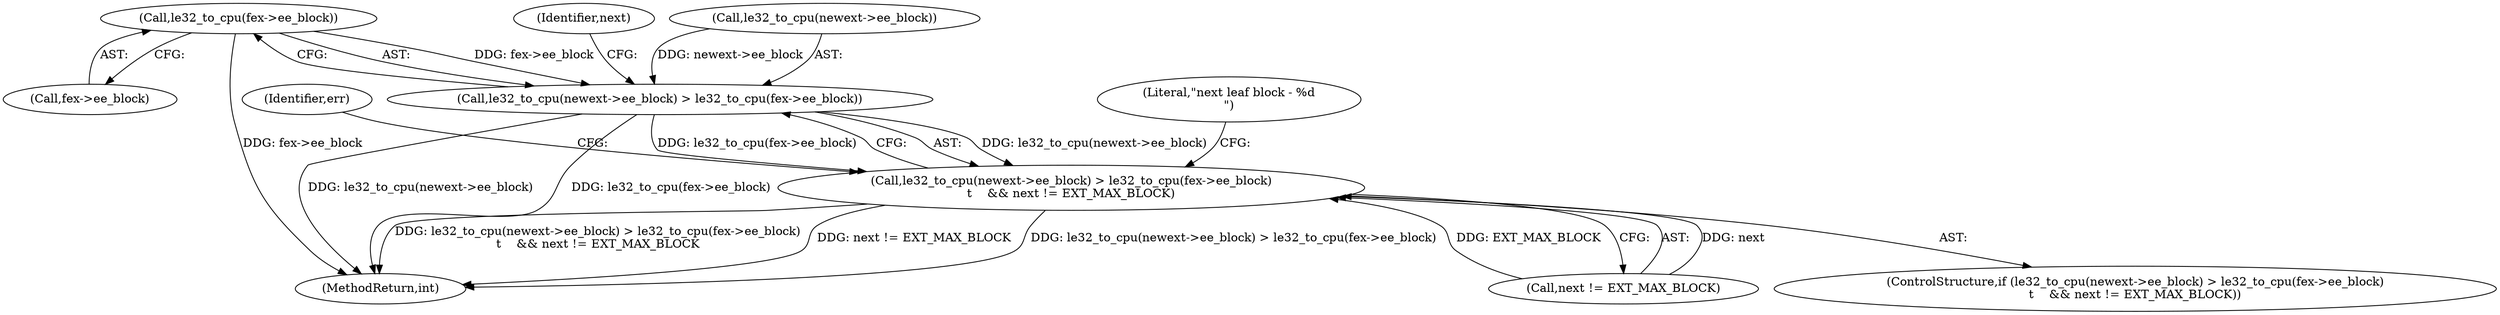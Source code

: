 digraph "0_linux_744692dc059845b2a3022119871846e74d4f6e11_1@pointer" {
"1000268" [label="(Call,le32_to_cpu(fex->ee_block))"];
"1000263" [label="(Call,le32_to_cpu(newext->ee_block) > le32_to_cpu(fex->ee_block))"];
"1000262" [label="(Call,le32_to_cpu(newext->ee_block) > le32_to_cpu(fex->ee_block)\n\t    && next != EXT_MAX_BLOCK)"];
"1000342" [label="(Identifier,err)"];
"1000273" [label="(Identifier,next)"];
"1000612" [label="(MethodReturn,int)"];
"1000263" [label="(Call,le32_to_cpu(newext->ee_block) > le32_to_cpu(fex->ee_block))"];
"1000264" [label="(Call,le32_to_cpu(newext->ee_block))"];
"1000272" [label="(Call,next != EXT_MAX_BLOCK)"];
"1000269" [label="(Call,fex->ee_block)"];
"1000268" [label="(Call,le32_to_cpu(fex->ee_block))"];
"1000261" [label="(ControlStructure,if (le32_to_cpu(newext->ee_block) > le32_to_cpu(fex->ee_block)\n\t    && next != EXT_MAX_BLOCK))"];
"1000277" [label="(Literal,\"next leaf block - %d\n\")"];
"1000262" [label="(Call,le32_to_cpu(newext->ee_block) > le32_to_cpu(fex->ee_block)\n\t    && next != EXT_MAX_BLOCK)"];
"1000268" -> "1000263"  [label="AST: "];
"1000268" -> "1000269"  [label="CFG: "];
"1000269" -> "1000268"  [label="AST: "];
"1000263" -> "1000268"  [label="CFG: "];
"1000268" -> "1000612"  [label="DDG: fex->ee_block"];
"1000268" -> "1000263"  [label="DDG: fex->ee_block"];
"1000263" -> "1000262"  [label="AST: "];
"1000264" -> "1000263"  [label="AST: "];
"1000273" -> "1000263"  [label="CFG: "];
"1000262" -> "1000263"  [label="CFG: "];
"1000263" -> "1000612"  [label="DDG: le32_to_cpu(fex->ee_block)"];
"1000263" -> "1000612"  [label="DDG: le32_to_cpu(newext->ee_block)"];
"1000263" -> "1000262"  [label="DDG: le32_to_cpu(newext->ee_block)"];
"1000263" -> "1000262"  [label="DDG: le32_to_cpu(fex->ee_block)"];
"1000264" -> "1000263"  [label="DDG: newext->ee_block"];
"1000262" -> "1000261"  [label="AST: "];
"1000262" -> "1000272"  [label="CFG: "];
"1000272" -> "1000262"  [label="AST: "];
"1000277" -> "1000262"  [label="CFG: "];
"1000342" -> "1000262"  [label="CFG: "];
"1000262" -> "1000612"  [label="DDG: le32_to_cpu(newext->ee_block) > le32_to_cpu(fex->ee_block)"];
"1000262" -> "1000612"  [label="DDG: le32_to_cpu(newext->ee_block) > le32_to_cpu(fex->ee_block)\n\t    && next != EXT_MAX_BLOCK"];
"1000262" -> "1000612"  [label="DDG: next != EXT_MAX_BLOCK"];
"1000272" -> "1000262"  [label="DDG: next"];
"1000272" -> "1000262"  [label="DDG: EXT_MAX_BLOCK"];
}

